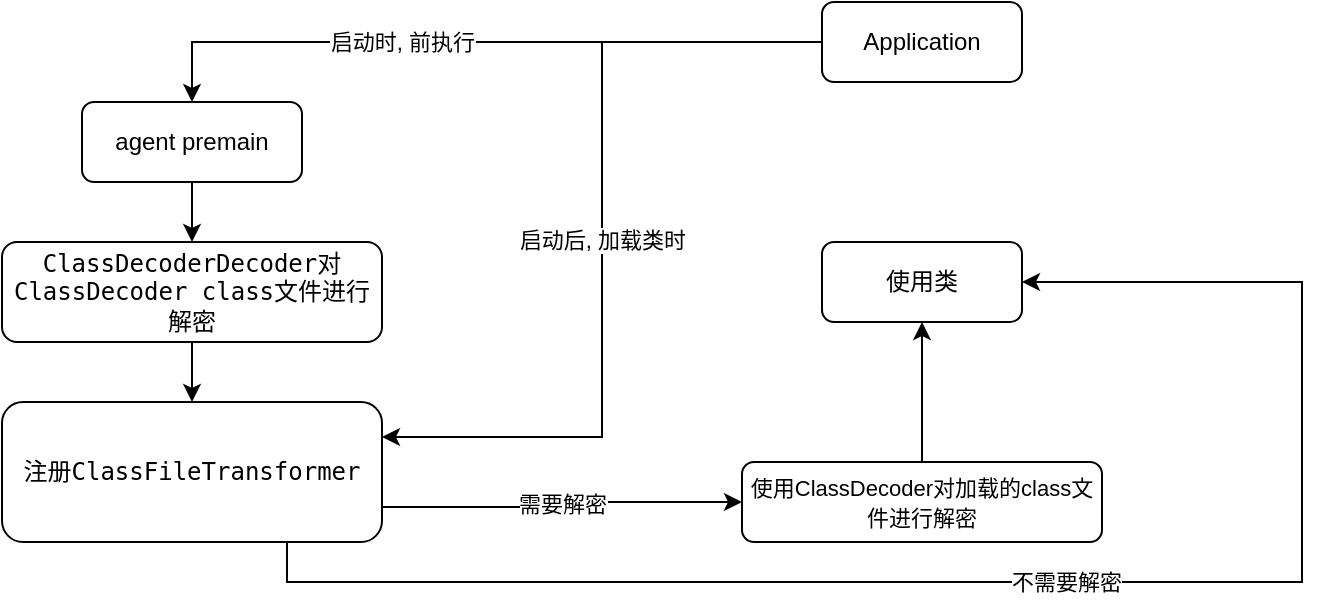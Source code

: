<mxfile version="16.5.1" type="device"><diagram id="WkrfOv_WJ7v3EwCRYfon" name="第 1 页"><mxGraphModel dx="1106" dy="852" grid="1" gridSize="10" guides="1" tooltips="1" connect="1" arrows="1" fold="1" page="1" pageScale="1" pageWidth="827" pageHeight="1169" math="0" shadow="0"><root><mxCell id="0"/><mxCell id="1" parent="0"/><mxCell id="1PGgg8KW23ZkB2AI8bzA-7" style="edgeStyle=orthogonalEdgeStyle;rounded=0;orthogonalLoop=1;jettySize=auto;html=1;fontColor=#000000;" edge="1" parent="1" source="1PGgg8KW23ZkB2AI8bzA-1" target="1PGgg8KW23ZkB2AI8bzA-5"><mxGeometry relative="1" as="geometry"/></mxCell><mxCell id="1PGgg8KW23ZkB2AI8bzA-1" value="agent premain" style="rounded=1;whiteSpace=wrap;html=1;" vertex="1" parent="1"><mxGeometry x="80" y="70" width="110" height="40" as="geometry"/></mxCell><mxCell id="1PGgg8KW23ZkB2AI8bzA-10" value="" style="edgeStyle=orthogonalEdgeStyle;rounded=0;orthogonalLoop=1;jettySize=auto;html=1;fontColor=#000000;" edge="1" parent="1" source="1PGgg8KW23ZkB2AI8bzA-5" target="1PGgg8KW23ZkB2AI8bzA-6"><mxGeometry relative="1" as="geometry"/></mxCell><mxCell id="1PGgg8KW23ZkB2AI8bzA-5" value="&lt;span style=&quot;font-family: &amp;#34;menlo&amp;#34; , monospace ; font-size: 9pt&quot;&gt;ClassDecoderDecoder对&lt;/span&gt;&lt;span style=&quot;font-family: &amp;#34;menlo&amp;#34; , monospace&quot;&gt;ClassDecoder class文件进行解密&lt;/span&gt;" style="rounded=1;whiteSpace=wrap;html=1;" vertex="1" parent="1"><mxGeometry x="40" y="140" width="190" height="50" as="geometry"/></mxCell><mxCell id="1PGgg8KW23ZkB2AI8bzA-28" value="需要解密" style="edgeStyle=orthogonalEdgeStyle;rounded=0;orthogonalLoop=1;jettySize=auto;html=1;exitX=1;exitY=0.75;exitDx=0;exitDy=0;entryX=0;entryY=0.5;entryDx=0;entryDy=0;fontColor=#000000;" edge="1" parent="1" source="1PGgg8KW23ZkB2AI8bzA-6" target="1PGgg8KW23ZkB2AI8bzA-24"><mxGeometry relative="1" as="geometry"/></mxCell><mxCell id="1PGgg8KW23ZkB2AI8bzA-29" value="不需要解密" style="edgeStyle=orthogonalEdgeStyle;rounded=0;orthogonalLoop=1;jettySize=auto;html=1;exitX=0.75;exitY=1;exitDx=0;exitDy=0;entryX=1;entryY=0.5;entryDx=0;entryDy=0;fontColor=#000000;" edge="1" parent="1" source="1PGgg8KW23ZkB2AI8bzA-6" target="1PGgg8KW23ZkB2AI8bzA-16"><mxGeometry relative="1" as="geometry"><Array as="points"><mxPoint x="183" y="310"/><mxPoint x="690" y="310"/><mxPoint x="690" y="160"/></Array></mxGeometry></mxCell><mxCell id="1PGgg8KW23ZkB2AI8bzA-6" value="&lt;font face=&quot;menlo, monospace&quot;&gt;注册&lt;/font&gt;&lt;span style=&quot;font-family: &amp;#34;menlo&amp;#34; , monospace ; font-size: 9pt&quot;&gt;ClassFileTransformer&lt;/span&gt;" style="rounded=1;whiteSpace=wrap;html=1;" vertex="1" parent="1"><mxGeometry x="40" y="220" width="190" height="70" as="geometry"/></mxCell><mxCell id="1PGgg8KW23ZkB2AI8bzA-12" style="edgeStyle=orthogonalEdgeStyle;rounded=0;orthogonalLoop=1;jettySize=auto;html=1;entryX=0.5;entryY=0;entryDx=0;entryDy=0;fontColor=#000000;" edge="1" parent="1" source="1PGgg8KW23ZkB2AI8bzA-11" target="1PGgg8KW23ZkB2AI8bzA-1"><mxGeometry relative="1" as="geometry"/></mxCell><mxCell id="1PGgg8KW23ZkB2AI8bzA-13" value="启动时, 前执行" style="edgeLabel;html=1;align=center;verticalAlign=middle;resizable=0;points=[];fontColor=#000000;" vertex="1" connectable="0" parent="1PGgg8KW23ZkB2AI8bzA-12"><mxGeometry x="-0.21" y="-1" relative="1" as="geometry"><mxPoint x="-74" y="1" as="offset"/></mxGeometry></mxCell><mxCell id="1PGgg8KW23ZkB2AI8bzA-14" value="启动后, 加载类时" style="edgeStyle=orthogonalEdgeStyle;rounded=0;orthogonalLoop=1;jettySize=auto;html=1;entryX=1;entryY=0.25;entryDx=0;entryDy=0;fontColor=#000000;" edge="1" parent="1" source="1PGgg8KW23ZkB2AI8bzA-11" target="1PGgg8KW23ZkB2AI8bzA-6"><mxGeometry relative="1" as="geometry"/></mxCell><mxCell id="1PGgg8KW23ZkB2AI8bzA-11" value="Application" style="rounded=1;whiteSpace=wrap;html=1;" vertex="1" parent="1"><mxGeometry x="450" y="20" width="100" height="40" as="geometry"/></mxCell><mxCell id="1PGgg8KW23ZkB2AI8bzA-16" value="使用类" style="rounded=1;whiteSpace=wrap;html=1;" vertex="1" parent="1"><mxGeometry x="450" y="140" width="100" height="40" as="geometry"/></mxCell><mxCell id="1PGgg8KW23ZkB2AI8bzA-26" style="edgeStyle=orthogonalEdgeStyle;rounded=0;orthogonalLoop=1;jettySize=auto;html=1;entryX=0.5;entryY=1;entryDx=0;entryDy=0;fontColor=#000000;" edge="1" parent="1" source="1PGgg8KW23ZkB2AI8bzA-24" target="1PGgg8KW23ZkB2AI8bzA-16"><mxGeometry relative="1" as="geometry"/></mxCell><mxCell id="1PGgg8KW23ZkB2AI8bzA-24" value="&lt;span style=&quot;font-size: 11px ; background-color: rgb(255 , 255 , 255)&quot;&gt;使用ClassDecoder对加载的class文件进行解密&lt;/span&gt;" style="rounded=1;whiteSpace=wrap;html=1;" vertex="1" parent="1"><mxGeometry x="410" y="250" width="180" height="40" as="geometry"/></mxCell></root></mxGraphModel></diagram></mxfile>